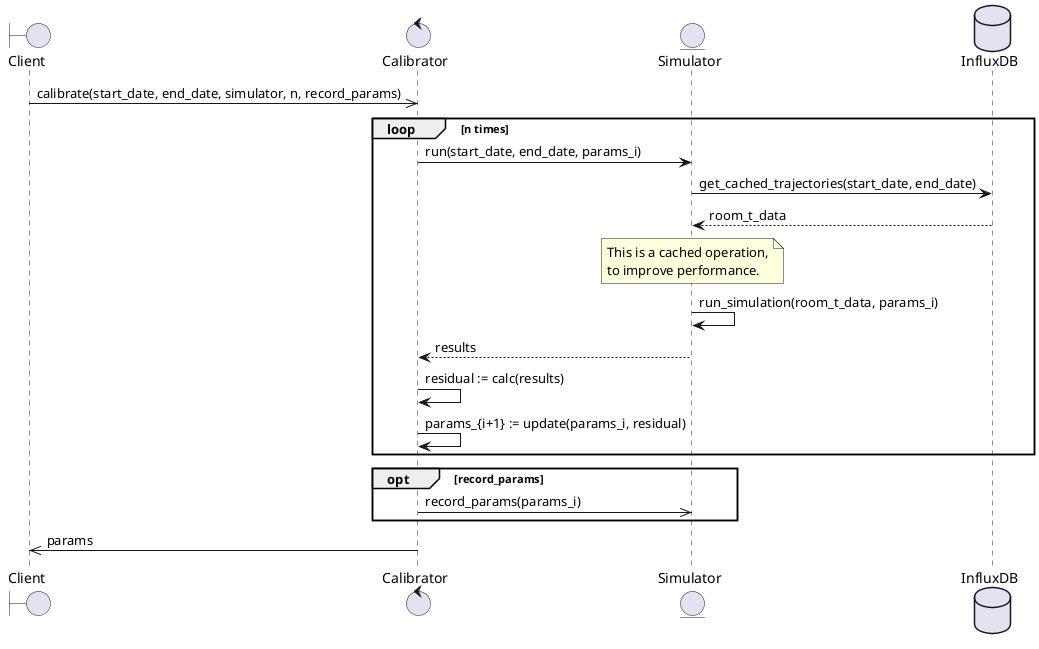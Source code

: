 @startuml Calibration
boundary Client as client
control Calibrator as cal
entity Simulator as sim
database InfluxDB as db
client ->> cal: calibrate(start_date, end_date, simulator, n, record_params)
loop n times
  cal -> sim: run(start_date, end_date, params_i)
  sim -> db: get_cached_trajectories(start_date, end_date)
  return room_t_data
  note over sim
    This is a cached operation,
    to improve performance.
  end note
  sim -> sim: run_simulation(room_t_data, params_i)
  sim --> cal: results
  cal -> cal: residual := calc(results)
  cal -> cal: params_{i+1} := update(params_i, residual)
end
opt record_params
  cal ->> sim: record_params(params_i)
end
cal ->> client: params
@enduml
